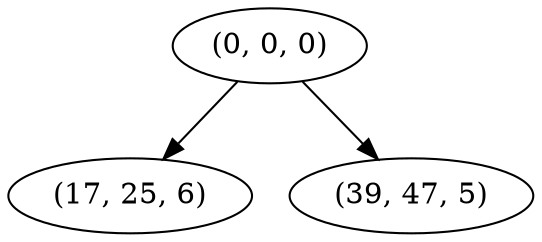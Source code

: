 digraph tree {
    "(0, 0, 0)";
    "(17, 25, 6)";
    "(39, 47, 5)";
    "(0, 0, 0)" -> "(17, 25, 6)";
    "(0, 0, 0)" -> "(39, 47, 5)";
}
